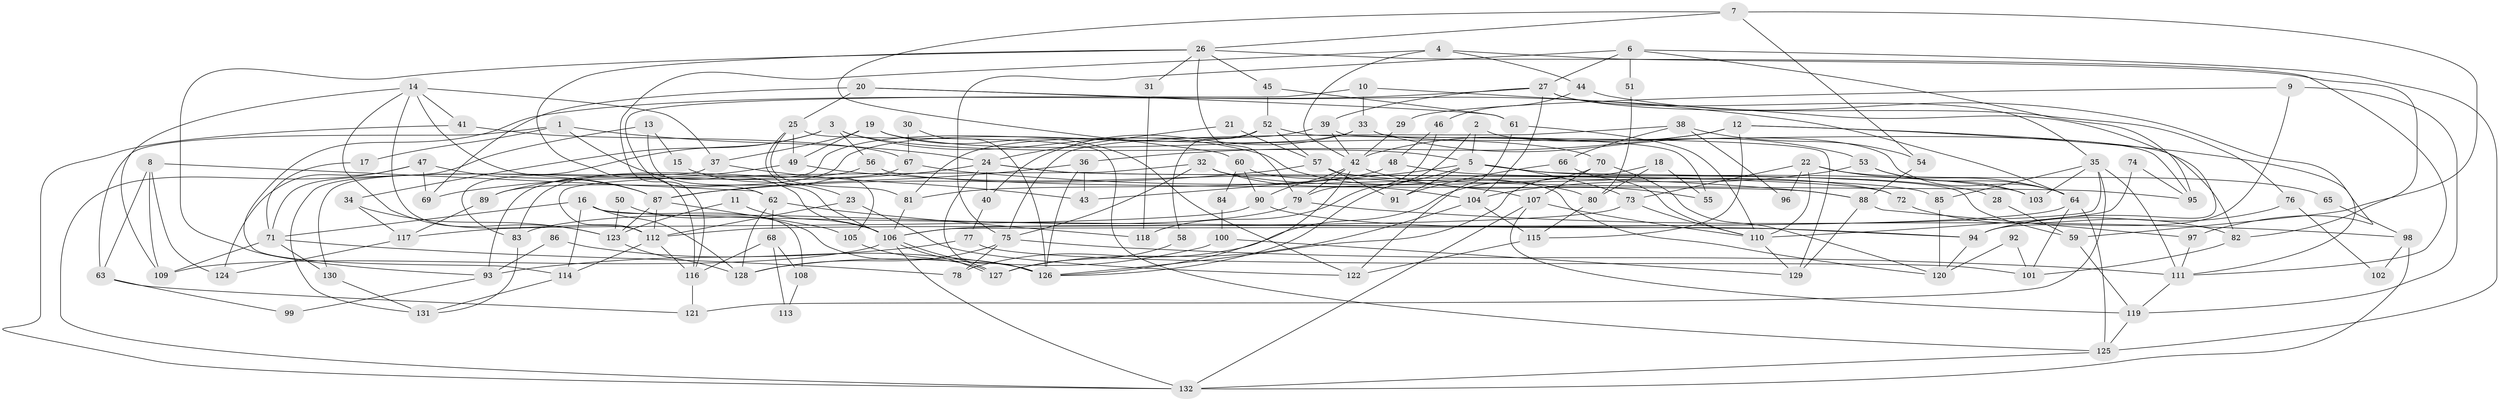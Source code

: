 // Generated by graph-tools (version 1.1) at 2025/11/02/27/25 16:11:19]
// undirected, 132 vertices, 264 edges
graph export_dot {
graph [start="1"]
  node [color=gray90,style=filled];
  1;
  2;
  3;
  4;
  5;
  6;
  7;
  8;
  9;
  10;
  11;
  12;
  13;
  14;
  15;
  16;
  17;
  18;
  19;
  20;
  21;
  22;
  23;
  24;
  25;
  26;
  27;
  28;
  29;
  30;
  31;
  32;
  33;
  34;
  35;
  36;
  37;
  38;
  39;
  40;
  41;
  42;
  43;
  44;
  45;
  46;
  47;
  48;
  49;
  50;
  51;
  52;
  53;
  54;
  55;
  56;
  57;
  58;
  59;
  60;
  61;
  62;
  63;
  64;
  65;
  66;
  67;
  68;
  69;
  70;
  71;
  72;
  73;
  74;
  75;
  76;
  77;
  78;
  79;
  80;
  81;
  82;
  83;
  84;
  85;
  86;
  87;
  88;
  89;
  90;
  91;
  92;
  93;
  94;
  95;
  96;
  97;
  98;
  99;
  100;
  101;
  102;
  103;
  104;
  105;
  106;
  107;
  108;
  109;
  110;
  111;
  112;
  113;
  114;
  115;
  116;
  117;
  118;
  119;
  120;
  121;
  122;
  123;
  124;
  125;
  126;
  127;
  128;
  129;
  130;
  131;
  132;
  1 -- 24;
  1 -- 106;
  1 -- 17;
  1 -- 63;
  2 -- 64;
  2 -- 5;
  2 -- 118;
  3 -- 56;
  3 -- 34;
  3 -- 5;
  3 -- 80;
  3 -- 83;
  4 -- 42;
  4 -- 44;
  4 -- 82;
  4 -- 116;
  5 -- 126;
  5 -- 28;
  5 -- 43;
  5 -- 59;
  5 -- 73;
  5 -- 91;
  6 -- 125;
  6 -- 27;
  6 -- 51;
  6 -- 75;
  6 -- 95;
  7 -- 26;
  7 -- 59;
  7 -- 54;
  7 -- 60;
  8 -- 109;
  8 -- 63;
  8 -- 62;
  8 -- 124;
  9 -- 119;
  9 -- 94;
  9 -- 29;
  10 -- 94;
  10 -- 62;
  10 -- 33;
  11 -- 123;
  11 -- 106;
  12 -- 111;
  12 -- 82;
  12 -- 36;
  12 -- 42;
  12 -- 115;
  13 -- 106;
  13 -- 71;
  13 -- 15;
  14 -- 112;
  14 -- 37;
  14 -- 41;
  14 -- 87;
  14 -- 109;
  14 -- 123;
  15 -- 23;
  16 -- 128;
  16 -- 114;
  16 -- 71;
  16 -- 94;
  16 -- 108;
  17 -- 71;
  18 -- 55;
  18 -- 126;
  18 -- 80;
  19 -- 49;
  19 -- 37;
  19 -- 70;
  19 -- 122;
  20 -- 61;
  20 -- 69;
  20 -- 25;
  20 -- 64;
  21 -- 57;
  21 -- 24;
  22 -- 110;
  22 -- 64;
  22 -- 65;
  22 -- 73;
  22 -- 96;
  23 -- 112;
  23 -- 122;
  24 -- 126;
  24 -- 85;
  24 -- 40;
  24 -- 69;
  24 -- 72;
  25 -- 125;
  25 -- 49;
  25 -- 81;
  25 -- 105;
  26 -- 79;
  26 -- 116;
  26 -- 31;
  26 -- 45;
  26 -- 93;
  26 -- 111;
  27 -- 39;
  27 -- 35;
  27 -- 76;
  27 -- 104;
  27 -- 114;
  28 -- 59;
  29 -- 42;
  30 -- 126;
  30 -- 67;
  31 -- 118;
  32 -- 112;
  32 -- 104;
  32 -- 72;
  32 -- 75;
  33 -- 53;
  33 -- 40;
  33 -- 89;
  33 -- 95;
  34 -- 117;
  34 -- 123;
  35 -- 111;
  35 -- 106;
  35 -- 85;
  35 -- 103;
  35 -- 121;
  36 -- 87;
  36 -- 43;
  36 -- 126;
  37 -- 43;
  37 -- 131;
  38 -- 54;
  38 -- 75;
  38 -- 66;
  38 -- 96;
  39 -- 81;
  39 -- 42;
  39 -- 129;
  40 -- 77;
  41 -- 132;
  41 -- 67;
  42 -- 126;
  42 -- 55;
  42 -- 79;
  42 -- 90;
  44 -- 97;
  44 -- 46;
  45 -- 61;
  45 -- 52;
  46 -- 79;
  46 -- 48;
  47 -- 124;
  47 -- 132;
  47 -- 69;
  47 -- 87;
  48 -- 103;
  48 -- 81;
  49 -- 107;
  49 -- 89;
  50 -- 123;
  50 -- 127;
  51 -- 80;
  52 -- 57;
  52 -- 55;
  52 -- 58;
  52 -- 130;
  53 -- 64;
  53 -- 104;
  53 -- 103;
  54 -- 88;
  56 -- 88;
  56 -- 93;
  57 -- 95;
  57 -- 87;
  57 -- 91;
  58 -- 127;
  59 -- 119;
  60 -- 90;
  60 -- 84;
  60 -- 120;
  61 -- 122;
  61 -- 110;
  62 -- 128;
  62 -- 68;
  62 -- 118;
  63 -- 121;
  63 -- 99;
  64 -- 125;
  64 -- 101;
  64 -- 106;
  65 -- 98;
  66 -- 91;
  66 -- 110;
  67 -- 83;
  67 -- 88;
  68 -- 116;
  68 -- 108;
  68 -- 113;
  70 -- 78;
  70 -- 107;
  70 -- 120;
  71 -- 109;
  71 -- 78;
  71 -- 130;
  72 -- 82;
  73 -- 110;
  73 -- 112;
  74 -- 110;
  74 -- 95;
  75 -- 78;
  75 -- 111;
  75 -- 128;
  76 -- 94;
  76 -- 102;
  77 -- 101;
  77 -- 93;
  79 -- 83;
  79 -- 98;
  80 -- 115;
  81 -- 106;
  82 -- 101;
  83 -- 131;
  84 -- 100;
  85 -- 120;
  86 -- 93;
  86 -- 126;
  87 -- 105;
  87 -- 112;
  87 -- 123;
  88 -- 129;
  88 -- 97;
  89 -- 117;
  90 -- 94;
  90 -- 117;
  92 -- 101;
  92 -- 120;
  93 -- 99;
  94 -- 120;
  97 -- 111;
  98 -- 132;
  98 -- 102;
  100 -- 128;
  100 -- 129;
  104 -- 115;
  104 -- 127;
  105 -- 126;
  106 -- 127;
  106 -- 127;
  106 -- 109;
  106 -- 132;
  107 -- 110;
  107 -- 119;
  107 -- 132;
  108 -- 113;
  110 -- 129;
  111 -- 119;
  112 -- 114;
  112 -- 116;
  114 -- 131;
  115 -- 122;
  116 -- 121;
  117 -- 124;
  119 -- 125;
  123 -- 128;
  125 -- 132;
  130 -- 131;
}
